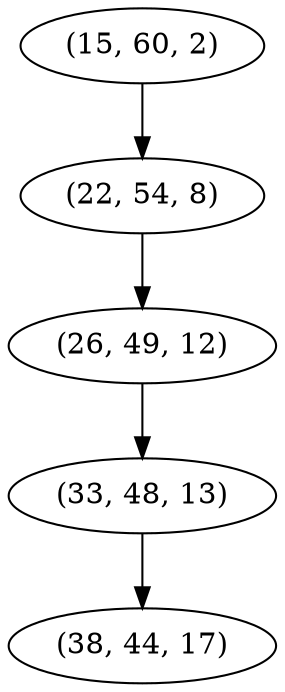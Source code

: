 digraph tree {
    "(15, 60, 2)";
    "(22, 54, 8)";
    "(26, 49, 12)";
    "(33, 48, 13)";
    "(38, 44, 17)";
    "(15, 60, 2)" -> "(22, 54, 8)";
    "(22, 54, 8)" -> "(26, 49, 12)";
    "(26, 49, 12)" -> "(33, 48, 13)";
    "(33, 48, 13)" -> "(38, 44, 17)";
}
